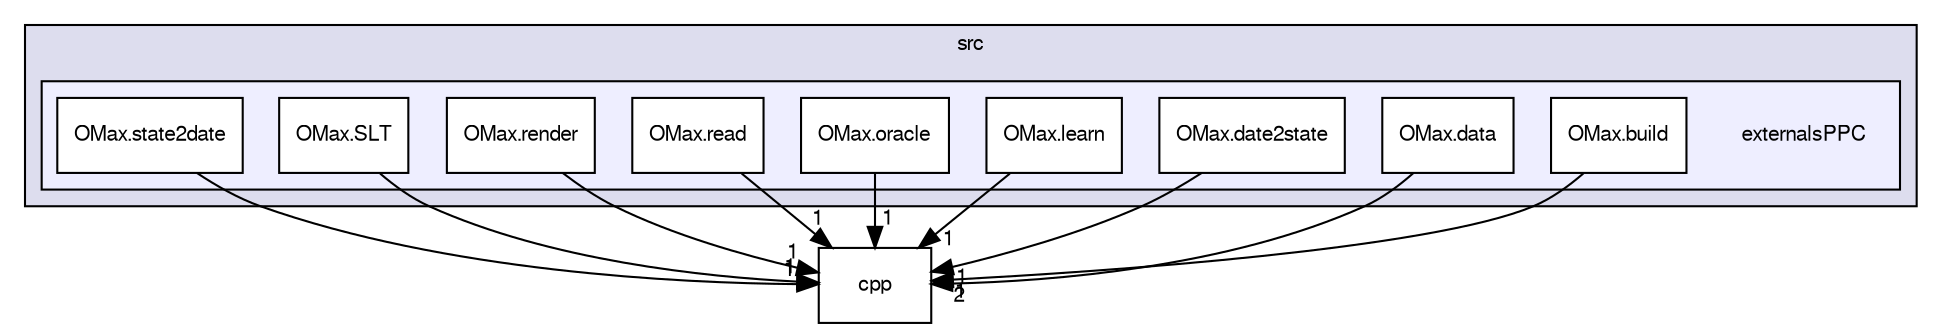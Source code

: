 digraph G {
  bgcolor=transparent;
  compound=true
  node [ fontsize="10", fontname="FreeSans"];
  edge [ labelfontsize="10", labelfontname="FreeSans"];
  subgraph clusterdir_107a25c6bdb6b2ae3b1949d8fc61cdce {
    graph [ bgcolor="#ddddee", pencolor="black", label="src" fontname="FreeSans", fontsize="10", URL="dir_107a25c6bdb6b2ae3b1949d8fc61cdce.html"]
  subgraph clusterdir_1b9e43ffd41b47e2a62c03d2db4f81db {
    graph [ bgcolor="#eeeeff", pencolor="black", label="" URL="dir_1b9e43ffd41b47e2a62c03d2db4f81db.html"];
    dir_1b9e43ffd41b47e2a62c03d2db4f81db [shape=plaintext label="externalsPPC"];
    dir_63dd3c410753fdf8aed561f07fffe46d [shape=box label="OMax.build" color="black" fillcolor="white" style="filled" URL="dir_63dd3c410753fdf8aed561f07fffe46d.html"];
    dir_27f22553bff20b59558c45b1c1f770a7 [shape=box label="OMax.data" color="black" fillcolor="white" style="filled" URL="dir_27f22553bff20b59558c45b1c1f770a7.html"];
    dir_5af0c66c48553f861156722b60e781c7 [shape=box label="OMax.date2state" color="black" fillcolor="white" style="filled" URL="dir_5af0c66c48553f861156722b60e781c7.html"];
    dir_04f335b80ff1f442e8d90425c67bec33 [shape=box label="OMax.learn" color="black" fillcolor="white" style="filled" URL="dir_04f335b80ff1f442e8d90425c67bec33.html"];
    dir_3819eb4465b5fbd720195a8c20d7b684 [shape=box label="OMax.oracle" color="black" fillcolor="white" style="filled" URL="dir_3819eb4465b5fbd720195a8c20d7b684.html"];
    dir_0cdc7c23016299fab3b14514908d5009 [shape=box label="OMax.read" color="black" fillcolor="white" style="filled" URL="dir_0cdc7c23016299fab3b14514908d5009.html"];
    dir_043ed5c19ba6b06edb4374613619af9d [shape=box label="OMax.render" color="black" fillcolor="white" style="filled" URL="dir_043ed5c19ba6b06edb4374613619af9d.html"];
    dir_9f2a7d523722238e431a7f77de84983e [shape=box label="OMax.SLT" color="black" fillcolor="white" style="filled" URL="dir_9f2a7d523722238e431a7f77de84983e.html"];
    dir_058f765714a04fd72ff70625b6a83d1e [shape=box label="OMax.state2date" color="black" fillcolor="white" style="filled" URL="dir_058f765714a04fd72ff70625b6a83d1e.html"];
  }
  }
  dir_bc5a9248bf4fe98448844334faba2c26 [shape=box label="cpp" URL="dir_bc5a9248bf4fe98448844334faba2c26.html"];
  dir_9f2a7d523722238e431a7f77de84983e->dir_bc5a9248bf4fe98448844334faba2c26 [headlabel="1", labeldistance=1.5 headhref="dir_000021_000024.html"];
  dir_63dd3c410753fdf8aed561f07fffe46d->dir_bc5a9248bf4fe98448844334faba2c26 [headlabel="1", labeldistance=1.5 headhref="dir_000007_000024.html"];
  dir_04f335b80ff1f442e8d90425c67bec33->dir_bc5a9248bf4fe98448844334faba2c26 [headlabel="1", labeldistance=1.5 headhref="dir_000013_000024.html"];
  dir_5af0c66c48553f861156722b60e781c7->dir_bc5a9248bf4fe98448844334faba2c26 [headlabel="1", labeldistance=1.5 headhref="dir_000011_000024.html"];
  dir_0cdc7c23016299fab3b14514908d5009->dir_bc5a9248bf4fe98448844334faba2c26 [headlabel="1", labeldistance=1.5 headhref="dir_000017_000024.html"];
  dir_058f765714a04fd72ff70625b6a83d1e->dir_bc5a9248bf4fe98448844334faba2c26 [headlabel="1", labeldistance=1.5 headhref="dir_000023_000024.html"];
  dir_3819eb4465b5fbd720195a8c20d7b684->dir_bc5a9248bf4fe98448844334faba2c26 [headlabel="1", labeldistance=1.5 headhref="dir_000015_000024.html"];
  dir_043ed5c19ba6b06edb4374613619af9d->dir_bc5a9248bf4fe98448844334faba2c26 [headlabel="1", labeldistance=1.5 headhref="dir_000019_000024.html"];
  dir_27f22553bff20b59558c45b1c1f770a7->dir_bc5a9248bf4fe98448844334faba2c26 [headlabel="2", labeldistance=1.5 headhref="dir_000009_000024.html"];
}
